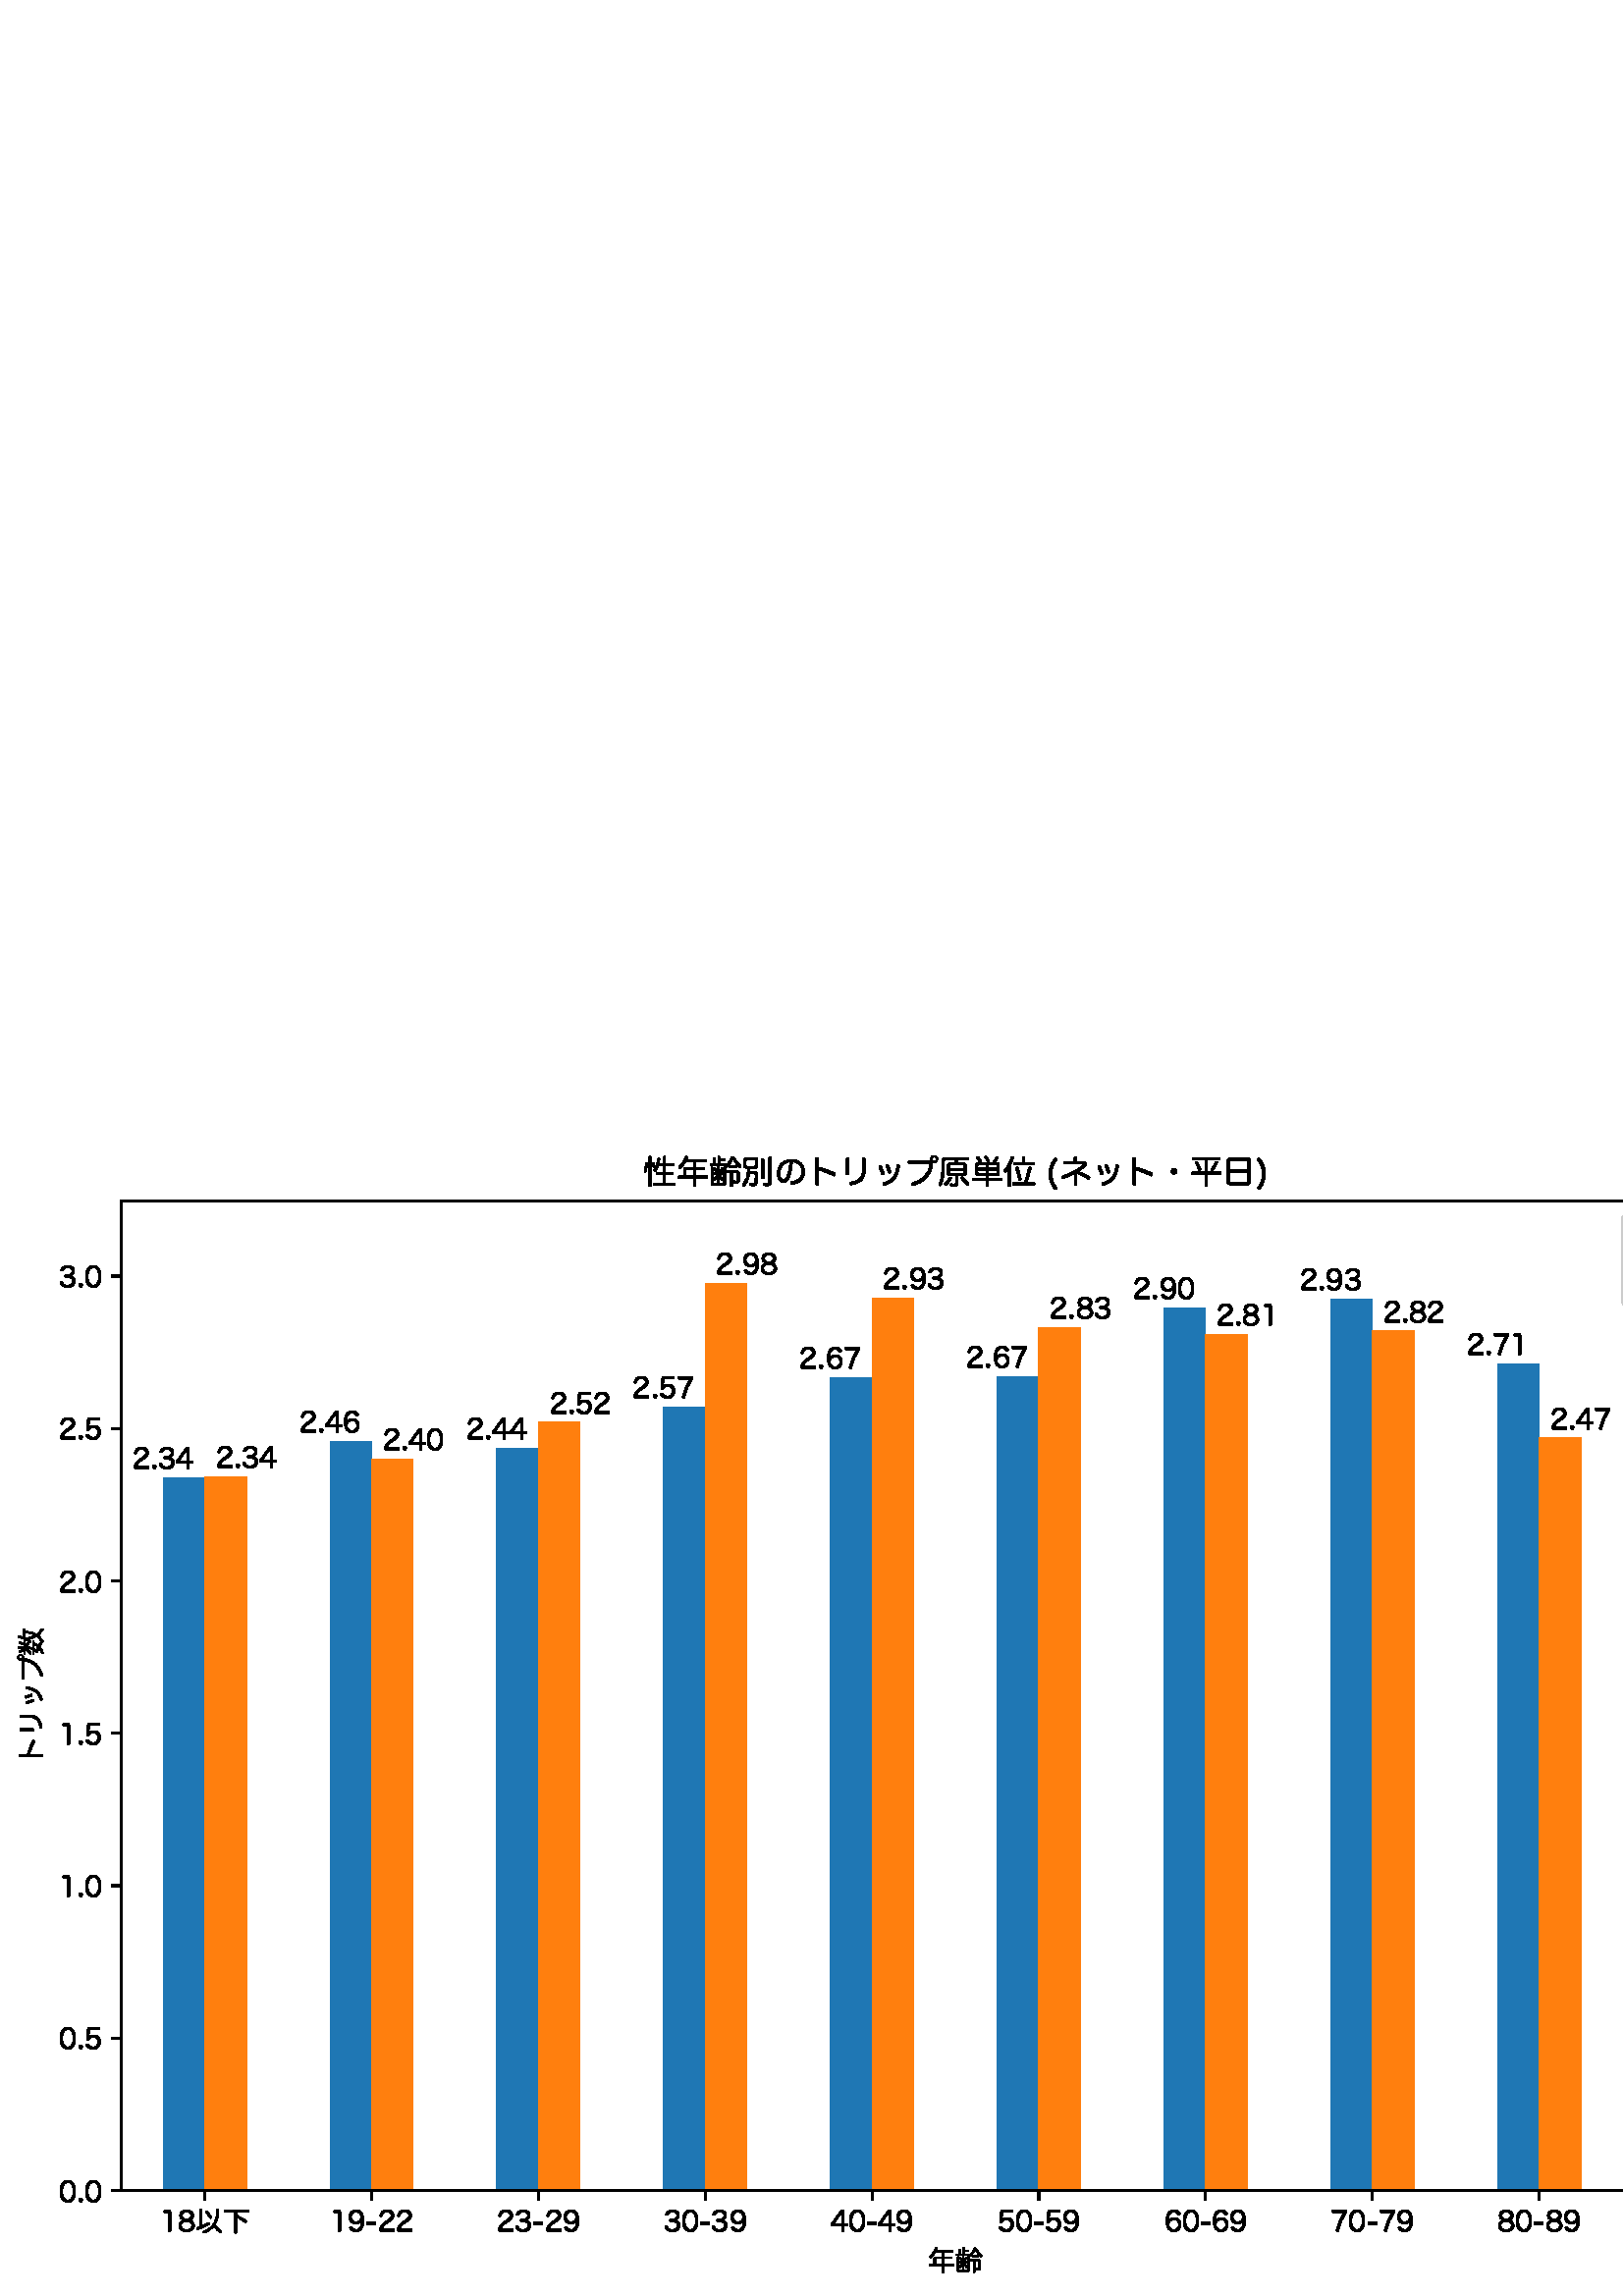 %!PS-Adobe-3.0 EPSF-3.0
%%LanguageLevel: 3
%%Orientation: portrait
%%BoundingBox: 0 0 1290 426
%%HiResBoundingBox: 0.0 0.0 1289.118 425.002
%%EndComments
%%BeginProlog
/mpldict 9 dict def
mpldict begin
/_d { bind def } bind def
/m { moveto } _d
/l { lineto } _d
/r { rlineto } _d
/c { curveto } _d
/cl { closepath } _d
/ce { closepath eofill } _d
/sc { setcachedevice } _d
%!PS-Adobe-3.0 Resource-Font
10 dict begin
/FontName /HiraMaruPro-W4 def
/PaintType 0 def
/FontMatrix [0.001 0 0 0.001 0 0] def
/FontBBox [-362 -369 1249 1242] def
/FontType 3 def
/Encoding [/uni000009cd /uni0000053c /uni00000673 /uni0000076a /uni00000001 /uni00000e1c /uni00000a51 /uni00000009 /uni0000000a /uni0000000e /uni0000000f /uni00000011 /uni00000012 /uni00000013 /uni00000014 /uni00000015 /uni00000016 /uni00000017 /uni00000018 /uni00000019 /uni0000001a /uni00000b89 /uni000003bf /uni000003c4 /uni000003c9 /uni00000490 /uni000003d3 /uni00000b6f /uni00000fb8 /uni0000048e /uni00000cd4 /uni000003e6 /uni00000377 /uni00000a3a /uni00000e0f /uni00000ce5 /uni00000981 /uni0000027e] def
/CharStrings 39 dict dup begin
/.notdef 0 def
/uni000009cd{1000 0 46 -35 953 826 sc
510 43 m
510 439 l
843 439 l
862 439 874 457 874 479 c
874 501 862 517 843 517 c
510 517 l
510 793 l
510 814 494 826 470 826 c
445 826 428 814 428 793 c
428 43 l
77 43 l
57 43 46 26 46 5 c
46 -16 57 -35 77 -35 c
922 -35 l
942 -35 953 -16 953 5 c
953 26 942 43 922 43 c
510 43 l

ce} _d
/uni0000053c{1000 0 48 -81 952 787 sc
431 709 m
431 -47 l
431 -68 448 -81 472 -81 c
496 -81 514 -68 514 -47 c
514 508 l
621 453 724 388 801 327 c
811 319 821 315 830 315 c
843 315 854 322 862 334 c
869 342 872 351 872 360 c
872 372 867 383 854 393 c
768 457 643 531 514 589 c
514 709 l
922 709 l
942 709 952 728 952 749 c
952 768 942 787 922 787 c
78 787 l
58 787 48 768 48 749 c
48 728 58 709 78 709 c
431 709 l

ce} _d
/uni00000673{1000 0 15 -81 981 842 sc
544 559 m
478 397 393 278 270 169 c
259 160 254 149 254 137 c
254 127 258 117 266 109 c
275 100 285 95 295 95 c
305 95 315 100 324 108 c
452 224 538 354 581 505 c
576 467 573 430 573 390 c
573 -52 l
573 -71 589 -81 611 -81 c
634 -81 649 -71 649 -52 c
649 389 l
649 428 645 474 640 507 c
694 333 797 206 906 108 c
917 98 929 93 940 93 c
951 93 962 98 970 107 c
977 115 981 126 981 137 c
981 149 976 161 966 169 c
867 246 755 371 674 559 c
936 559 l
954 559 964 574 964 595 c
964 616 954 630 936 630 c
649 630 l
649 811 l
649 829 634 839 611 839 c
589 839 573 829 573 811 c
573 630 l
315 630 l
297 630 287 616 287 595 c
287 574 297 559 315 559 c
544 559 l

149 -50 m
149 -70 165 -79 188 -79 c
211 -79 226 -70 226 -50 c
226 601 l
257 662 286 729 306 795 c
307 799 308 803 308 807 c
308 824 297 836 280 840 c
275 841 270 842 266 842 c
249 842 237 834 232 817 c
192 674 116 540 26 433 c
18 424 15 414 15 405 c
15 393 20 382 30 375 c
37 369 45 367 53 367 c
65 367 77 373 85 383 c
112 415 136 450 158 486 c
153 439 149 381 149 325 c
149 -50 l

ce} _d
/uni0000076a{1000 0 31 -78 949 804 sc
587 636 m
602 668 614 701 624 734 c
917 734 l
937 734 947 749 947 769 c
947 790 937 804 917 804 c
226 804 l
166 804 130 772 130 711 c
130 555 127 424 118 323 c
106 172 80 78 37 0 c
33 -6 31 -13 31 -20 c
31 -35 40 -49 57 -57 c
63 -60 70 -61 75 -61 c
91 -61 104 -51 111 -38 c
155 54 181 150 193 296 c
203 409 207 539 207 691 c
207 719 222 734 252 734 c
545 734 l
536 700 524 667 507 636 c
381 636 l
319 636 294 613 294 556 c
294 327 l
294 269 319 246 381 246 c
546 246 l
546 35 l
546 2 534 -6 501 -6 c
476 -6 446 -3 425 2 c
423 3 420 3 418 3 c
403 3 392 -8 388 -25 c
387 -29 387 -32 387 -36 c
387 -53 397 -66 414 -69 c
440 -75 473 -78 508 -78 c
584 -78 621 -51 621 14 c
621 246 l
788 246 l
851 246 876 269 876 327 c
876 556 l
876 613 851 636 788 636 c
587 636 l

802 476 m
366 476 l
366 546 l
366 567 378 574 399 574 c
768 574 l
789 574 802 567 802 546 c
802 476 l

366 414 m
802 414 l
802 336 l
802 314 789 308 768 308 c
399 308 l
378 308 366 314 366 336 c
366 414 l

404 202 m
394 207 386 209 378 209 c
366 209 357 203 351 191 c
322 134 268 66 215 21 c
207 16 204 7 204 -2 c
204 -12 208 -23 217 -31 c
227 -40 237 -45 247 -45 c
256 -45 264 -42 273 -34 c
325 15 377 79 420 156 c
423 162 425 168 425 173 c
425 185 417 195 404 202 c

737 206 m
721 198 712 186 712 172 c
712 167 714 161 717 155 c
757 88 828 9 881 -32 c
888 -37 896 -40 905 -40 c
917 -40 929 -35 938 -24 c
945 -15 949 -5 949 4 c
949 14 945 23 937 30 c
885 72 826 132 785 194 c
778 205 768 211 757 211 c
750 211 744 209 737 206 c

ce} _d
/uni00000001{333 0 0 0 0 0 sc
ce} _d
/uni00000e1c{1000 0 30 -75 918 830 sc
194 474 m
185 235 141 98 43 -7 c
34 -16 30 -26 30 -36 c
30 -47 35 -57 44 -65 c
52 -72 62 -75 72 -75 c
85 -75 98 -70 107 -60 c
180 26 231 140 256 301 c
392 301 l
413 301 423 295 423 273 c
423 165 417 99 409 50 c
404 20 391 12 359 12 c
335 12 307 16 293 20 c
289 22 286 22 283 22 c
268 22 257 11 253 -8 c
252 -12 251 -16 251 -20 c
251 -36 259 -50 280 -55 c
304 -61 325 -63 369 -63 c
431 -63 468 -42 480 15 c
492 71 499 160 499 291 c
499 347 473 370 410 370 c
265 370 l
267 405 270 439 271 474 c
417 474 l
481 474 507 497 507 557 c
507 717 l
507 777 479 800 417 800 c
162 800 l
100 800 72 777 72 717 c
72 557 l
72 497 97 474 161 474 c
194 474 l

180 539 m
157 539 148 545 148 568 c
148 704 l
148 727 157 732 180 732 c
399 732 l
421 732 431 727 431 704 c
431 568 l
431 545 421 539 399 539 c
180 539 l

693 740 m
693 759 676 770 653 770 c
630 770 613 759 613 740 c
613 185 l
613 166 630 155 653 155 c
676 155 693 166 693 185 c
693 740 l

918 795 m
918 818 902 830 878 830 c
855 830 838 818 838 795 c
838 52 l
838 18 831 12 790 12 c
768 12 738 15 713 20 c
710 21 707 21 705 21 c
689 21 675 11 671 -10 c
670 -14 670 -17 670 -20 c
670 -39 681 -52 700 -55 c
725 -60 764 -63 803 -63 c
881 -63 918 -31 918 32 c
918 795 l

ce} _d
/uni00000a51{1000 0 33 -86 965 845 sc
614 279 m
614 25 l
347 25 l
328 25 318 11 318 -11 c
318 -32 328 -48 347 -48 c
936 -48 l
955 -48 965 -32 965 -11 c
965 11 955 25 936 25 c
690 25 l
690 279 l
894 279 l
912 279 922 295 922 315 c
922 336 912 349 894 349 c
690 349 l
690 551 l
911 551 l
929 551 940 566 940 587 c
940 609 929 622 911 622 c
690 622 l
690 815 l
690 834 675 844 651 844 c
628 844 614 834 614 815 c
614 622 l
490 622 l
500 662 508 704 514 746 c
514 748 514 750 514 752 c
514 769 503 781 483 783 c
480 783 478 783 476 783 c
456 783 445 774 443 756 c
429 641 393 527 334 431 c
329 423 327 416 327 409 c
327 398 333 387 346 381 c
353 377 360 375 367 375 c
379 375 390 382 398 396 c
426 445 450 497 468 551 c
614 551 l
614 349 l
423 349 l
405 349 395 335 395 316 c
395 296 407 279 427 279 c
614 279 l

244 816 m
244 835 229 845 206 845 c
185 845 170 835 170 816 c
170 -57 l
170 -76 185 -86 206 -86 c
229 -86 244 -76 244 -57 c
244 816 l

105 645 m
104 645 103 645 102 645 c
86 645 72 637 71 618 c
67 545 53 458 35 399 c
34 395 33 391 33 387 c
33 373 42 363 56 359 c
60 358 63 357 67 357 c
81 357 93 364 98 381 c
117 447 132 540 136 612 c
136 613 136 613 136 614 c
136 636 122 644 105 645 c

329 641 m
324 654 316 660 305 660 c
301 660 296 659 291 658 c
279 654 270 645 270 632 c
270 629 271 626 272 623 c
283 591 295 545 300 519 c
302 504 314 495 328 495 c
331 495 334 495 338 496 c
352 500 361 511 361 526 c
361 528 361 530 360 532 c
355 560 341 606 329 641 c

ce} _d
/uni00000009{366 0 73 -173 314 782 sc
292 773 m
284 779 275 782 265 782 c
253 782 240 776 230 763 c
127 625 73 494 73 306 c
73 117 127 -15 229 -154 c
239 -167 251 -173 263 -173 c
273 -173 283 -170 292 -163 c
304 -155 313 -144 313 -130 c
313 -123 310 -115 304 -106 c
216 12 162 132 162 306 c
162 478 215 596 305 716 c
311 724 314 732 314 739 c
314 753 305 765 292 773 c

ce} _d
/uni0000000a{366 0 51 -173 292 782 sc
72 773 m
59 765 51 753 51 740 c
51 732 54 724 60 716 c
150 596 203 478 203 306 c
203 132 149 12 61 -106 c
55 -114 52 -122 52 -130 c
52 -143 61 -155 73 -163 c
82 -169 92 -173 101 -173 c
114 -173 126 -167 135 -154 c
237 -15 292 117 292 306 c
292 494 238 625 134 763 c
125 776 112 782 99 782 c
90 782 80 779 72 773 c

ce} _d
/uni0000000e{444 0 47 245 396 334 sc
85 334 m
61 334 47 317 47 289 c
47 261 62 245 86 245 c
357 245 l
381 245 396 261 396 289 c
396 317 382 334 358 334 c
85 334 l

ce} _d
/uni0000000f{301 0 80 -13 218 125 sc
149 125 m
110 125 80 97 80 57 c
80 15 110 -13 149 -13 c
188 -13 218 15 218 57 c
218 97 188 125 149 125 c

ce} _d
/uni00000011{652 0 40 -22 611 786 sc
327 786 m
141 786 40 646 40 385 c
40 117 137 -22 326 -22 c
510 -22 611 118 611 383 c
611 653 509 786 327 786 c

327 700 m
454 700 515 591 515 384 c
515 173 453 64 326 64 c
199 64 136 173 136 384 c
136 594 201 700 327 700 c

ce} _d
/uni00000012{652 0 134 -13 399 772 sc
399 677 m
399 750 381 772 315 772 c
312 772 309 772 306 772 c
178 769 l
151 768 134 747 134 721 c
134 697 152 676 178 676 c
179 676 179 676 180 676 c
274 679 l
275 679 277 679 278 679 c
299 679 304 671 304 649 c
304 29 l
304 1 323 -13 351 -13 c
378 -13 399 1 399 30 c
399 677 l

ce} _d
/uni00000013{652 0 52 -7 604 786 sc
154 80 m
178 170 242 236 353 306 c
419 346 l
510 403 587 458 587 580 c
587 707 490 786 338 786 c
240 786 177 758 132 714 c
98 680 76 635 66 592 c
65 587 64 582 64 577 c
64 555 80 541 102 536 c
107 535 112 535 117 535 c
137 535 155 544 161 566 c
179 636 216 703 333 703 c
427 703 489 657 489 583 c
489 507 447 468 349 404 c
280 359 l
186 298 126 236 90 167 c
74 138 52 88 52 53 c
52 13 74 -7 112 -7 c
567 -7 l
591 -7 604 14 604 38 c
604 62 591 80 567 80 c
154 80 l

ce} _d
/uni00000014{652 0 41 -24 594 787 sc
305 353 m
307 353 309 353 311 353 c
430 353 498 302 498 207 c
498 115 423 59 318 59 c
215 59 164 98 138 163 c
129 183 115 192 97 192 c
91 192 84 191 77 189 c
55 183 41 168 41 149 c
41 143 42 137 45 131 c
81 40 165 -24 316 -24 c
490 -24 594 67 594 199 c
594 314 538 383 422 399 c
521 423 570 487 570 586 c
570 708 471 787 324 787 c
169 787 102 714 72 639 c
69 633 68 627 68 621 c
68 603 81 590 100 584 c
107 582 115 580 123 580 c
139 580 153 587 161 605 c
185 669 231 706 320 706 c
416 706 476 659 476 579 c
476 492 413 439 312 439 c
309 439 306 439 304 439 c
250 441 l
225 442 212 420 212 397 c
212 373 225 351 250 352 c
305 353 l

ce} _d
/uni00000015{652 0 22 -13 629 786 sc
406 188 m
406 27 l
406 -1 424 -13 451 -13 c
478 -13 497 -1 497 28 c
497 188 l
591 188 l
617 188 629 207 629 230 c
629 254 617 270 591 270 c
497 270 l
497 730 l
497 770 475 786 441 786 c
399 786 382 770 358 737 c
53 321 l
32 293 22 274 22 241 c
22 206 44 188 77 188 c
406 188 l

337 574 m
368 617 391 654 414 692 c
409 637 406 574 406 527 c
406 270 l
175 270 l
158 270 134 270 112 268 c
127 284 140 298 151 313 c
337 574 l

ce} _d
/uni00000016{652 0 64 -23 589 771 sc
76 368 m
76 365 76 362 76 360 c
76 334 93 321 117 319 c
121 318 124 318 127 318 c
149 318 161 327 174 347 c
205 395 254 423 324 423 c
426 423 492 355 492 246 c
492 136 422 62 315 62 c
237 62 182 99 155 155 c
146 173 132 180 117 180 c
108 180 99 178 90 173 c
75 165 64 150 64 132 c
64 125 66 117 70 109 c
113 26 196 -23 319 -23 c
483 -23 589 89 589 250 c
589 404 489 504 337 504 c
263 504 208 482 164 435 c
168 450 171 468 173 481 c
192 667 l
193 679 199 685 212 685 c
522 685 l
544 685 558 704 558 728 c
558 752 545 771 522 771 c
179 771 l
136 771 114 748 109 706 c
76 368 l

ce} _d
/uni00000017{652 0 56 -22 607 786 sc
143 375 m
148 486 158 532 182 588 c
215 665 272 704 346 704 c
427 704 467 668 491 611 c
499 594 513 588 528 588 c
536 588 544 590 551 592 c
567 598 581 612 581 630 c
581 636 580 642 576 649 c
537 731 469 786 350 786 c
152 786 56 629 56 369 c
56 113 164 -22 345 -22 c
507 -22 607 92 607 246 c
607 400 507 501 353 501 c
258 501 184 455 143 375 c

345 421 m
447 421 515 352 515 246 c
515 136 447 61 342 61 c
241 61 165 138 165 243 c
165 345 240 421 345 421 c

ce} _d
/uni00000018{652 0 45 -13 600 771 sc
489 682 m
364 500 263 269 212 41 c
211 37 210 32 210 28 c
210 2 232 -12 260 -13 c
261 -13 262 -13 263 -13 c
289 -13 308 -2 315 30 c
368 275 455 489 567 642 c
587 669 600 684 600 720 c
600 753 584 771 546 771 c
85 771 l
59 771 45 751 45 726 c
45 701 59 682 85 682 c
489 682 l

ce} _d
/uni00000019{652 0 39 -24 613 787 sc
214 405 m
108 389 39 311 39 203 c
39 61 144 -24 325 -24 c
508 -24 613 61 613 204 c
613 313 546 389 441 405 c
531 426 584 483 584 587 c
584 702 484 787 326 787 c
161 787 70 700 70 584 c
70 483 125 424 214 405 c

326 707 m
426 707 491 654 491 576 c
491 489 425 441 326 441 c
226 441 161 489 161 576 c
161 656 226 707 326 707 c

326 359 m
442 359 517 302 517 209 c
517 117 445 59 326 59 c
206 59 135 116 135 209 c
135 302 210 359 326 359 c

ce} _d
/uni0000001a{652 0 45 -22 598 786 sc
510 388 m
510 224 467 60 313 60 c
223 60 187 101 163 148 c
155 163 141 170 126 170 c
117 170 108 168 100 164 c
83 156 71 141 71 124 c
71 118 72 111 76 105 c
107 38 175 -22 308 -22 c
503 -22 598 123 598 403 c
598 657 488 786 313 786 c
142 786 45 674 45 521 c
45 365 151 263 299 263 c
400 263 469 310 510 388 c

314 705 m
419 705 490 626 490 520 c
490 419 415 343 311 343 c
209 343 138 412 138 523 c
138 630 206 705 314 705 c

ce} _d
/uni00000b89{1000 0 52 -75 891 806 sc
510 288 m
514 302 517 317 519 333 c
519 335 519 336 519 338 c
519 356 504 368 483 369 c
482 369 481 369 480 369 c
459 369 443 359 441 337 c
440 320 437 304 433 288 c
109 288 l
91 288 80 275 80 255 c
80 234 91 220 109 220 c
411 220 l
357 102 240 40 80 0 c
61 -5 52 -17 52 -33 c
52 -38 53 -43 54 -48 c
60 -67 73 -75 90 -75 c
95 -75 101 -74 106 -73 c
289 -27 429 61 490 220 c
781 220 l
801 220 811 214 811 196 c
811 195 811 194 811 193 c
809 143 797 83 782 48 c
770 20 753 9 704 9 c
667 9 623 15 596 21 c
592 22 588 22 585 22 c
568 22 554 12 550 -7 c
549 -11 549 -15 549 -18 c
549 -36 560 -48 579 -52 c
611 -59 660 -64 716 -64 c
797 -64 834 -36 854 17 c
873 66 887 134 891 207 c
891 210 891 212 891 215 c
891 266 863 288 801 288 c
510 288 l

232 806 m
169 806 141 782 141 729 c
141 463 l
141 411 169 386 232 386 c
774 386 l
836 386 864 411 864 463 c
864 729 l
864 782 836 806 774 806 c
232 806 l

790 628 m
534 628 l
534 741 l
761 741 l
782 741 790 735 790 717 c
790 628 l

534 449 m
534 566 l
790 566 l
790 473 l
790 456 782 449 761 449 c
534 449 l

462 449 m
244 449 l
223 449 215 456 215 473 c
215 566 l
462 566 l
462 449 l

462 741 m
462 628 l
215 628 l
215 717 l
215 735 223 741 244 741 c
462 741 l

ce} _d
/uni000003bf{1000 0 180 -41 814 597 sc
206 553 m
191 548 180 535 180 520 c
180 515 181 511 184 506 c
213 449 245 367 264 303 c
269 286 283 278 299 278 c
304 278 309 279 315 281 c
332 286 343 297 343 314 c
343 319 342 323 341 329 c
321 394 289 477 258 536 c
251 550 239 557 225 557 c
219 557 212 556 206 553 c

417 593 m
402 587 391 575 391 561 c
391 556 392 551 395 546 c
422 492 453 412 470 348 c
473 333 488 325 504 325 c
510 325 515 326 521 327 c
539 333 548 346 548 361 c
548 364 548 368 547 371 c
529 439 500 516 469 575 c
461 590 449 597 435 597 c
429 597 423 596 417 593 c

776 576 m
774 576 772 576 771 576 c
754 576 735 567 734 545 c
721 424 686 304 626 221 c
559 128 444 61 332 34 c
314 30 304 17 304 1 c
304 -4 305 -9 306 -14 c
311 -31 324 -41 342 -41 c
345 -41 349 -41 353 -40 c
487 -12 611 69 689 172 c
758 264 801 398 814 531 c
814 533 814 536 814 538 c
814 560 801 572 776 576 c

ce} _d
/uni000003c4{1000 0 267 -46 870 807 sc
355 422 m
501 380 673 311 805 244 c
812 241 819 239 826 239 c
844 239 860 251 866 268 c
869 276 870 283 870 290 c
870 308 862 323 843 332 c
692 404 506 471 355 511 c
355 768 l
355 796 336 807 311 807 c
284 807 267 796 267 769 c
267 -8 l
267 -35 284 -46 311 -46 c
336 -46 355 -35 355 -8 c
355 422 l

ce} _d
/uni000003c9{1000 0 69 -59 931 820 sc
533 680 m
533 784 l
533 808 514 820 490 820 c
466 820 447 808 447 784 c
447 680 l
162 680 l
142 680 129 663 129 641 c
129 619 142 602 162 602 c
704 602 l
718 602 726 598 726 590 c
726 585 722 578 712 569 c
582 449 341 320 99 245 c
79 240 69 226 69 209 c
69 205 70 200 71 196 c
77 176 93 166 111 166 c
114 166 118 166 122 167 c
228 194 355 250 451 308 c
454 307 l
451 277 450 237 450 203 c
450 -23 l
450 -47 468 -59 492 -59 c
517 -59 535 -47 535 -23 c
535 256 l
535 284 535 303 532 319 c
534 320 l
545 314 548 311 578 298 c
666 260 780 202 866 151 c
873 147 880 145 888 145 c
902 145 917 153 925 169 c
929 176 931 184 931 192 c
931 206 923 219 909 228 c
806 287 686 339 576 378 c
648 418 727 472 790 533 c
815 559 828 586 828 610 c
828 618 827 626 824 633 c
814 662 787 680 745 680 c
533 680 l

ce} _d
/uni00000490{1000 0 19 -83 963 839 sc
146 -54 m
146 -73 163 -83 185 -83 c
209 -83 224 -73 224 -54 c
224 576 l
264 655 293 731 309 788 c
311 794 312 799 312 804 c
312 822 301 832 283 837 c
278 838 273 839 269 839 c
252 839 239 831 234 814 c
198 678 125 533 29 423 c
22 415 19 406 19 397 c
19 386 24 375 33 367 c
42 360 51 356 61 356 c
72 356 82 361 92 372 c
115 399 136 433 154 467 c
149 423 146 377 146 336 c
146 -54 l

650 652 m
650 803 l
650 822 634 833 610 833 c
588 833 572 822 572 803 c
572 652 l
340 652 l
321 652 312 636 312 615 c
312 595 321 579 340 579 c
912 579 l
931 579 941 595 941 615 c
941 636 931 652 912 652 c
650 652 l

712 39 m
764 167 810 320 846 464 c
847 468 847 472 847 476 c
847 495 833 507 811 512 c
805 513 801 514 796 514 c
779 514 767 504 763 483 c
735 337 687 176 633 39 c
311 39 l
293 39 282 23 282 2 c
282 -20 293 -34 311 -34 c
934 -34 l
953 -34 963 -20 963 2 c
963 23 953 39 934 39 c
712 39 l

397 508 m
381 503 371 491 371 476 c
371 472 372 467 374 462 c
410 363 442 247 463 128 c
466 108 479 99 496 99 c
501 99 506 100 511 101 c
531 105 545 116 545 136 c
545 139 545 143 544 146 c
520 265 485 389 449 489 c
443 504 432 512 417 512 c
411 512 404 511 397 508 c

ce} _d
/uni000003d3{1000 0 82 -49 997 869 sc
118 704 m
96 704 82 686 82 662 c
82 637 95 619 118 619 c
701 619 l
732 619 745 611 745 585 c
745 581 745 576 744 571 c
711 302 515 113 227 37 c
206 31 195 15 195 -5 c
195 -10 195 -16 197 -21 c
202 -40 216 -49 234 -49 c
240 -49 246 -48 253 -46 c
585 36 795 264 838 568 c
839 577 840 587 840 596 c
840 624 836 644 821 663 c
839 651 861 644 884 644 c
947 644 997 694 997 757 c
997 819 947 869 884 869 c
821 869 771 819 771 757 c
771 730 780 705 796 686 c
771 702 743 704 723 704 c
118 704 l

884 823 m
920 823 951 793 951 757 c
951 721 920 690 884 690 c
848 690 817 721 817 757 c
817 793 848 823 884 823 c

ce} _d
/uni00000b6f{1000 0 45 -88 956 849 sc
458 251 m
458 161 l
75 161 l
56 161 45 148 45 126 c
45 104 56 91 75 91 c
458 91 l
458 -59 l
458 -77 471 -88 495 -88 c
517 -88 530 -77 530 -59 c
530 91 l
926 91 l
944 91 956 104 956 126 c
956 148 944 161 926 161 c
530 161 l
530 251 l
781 251 l
838 251 866 275 866 330 c
866 572 l
866 626 839 649 782 649 c
744 649 l
773 688 805 737 828 785 c
831 791 832 796 832 801 c
832 813 824 824 808 830 c
801 833 794 835 787 835 c
773 835 762 829 756 815 c
734 768 698 701 660 649 c
220 649 l
163 649 136 626 136 572 c
136 330 l
136 275 164 251 221 251 c
458 251 l

458 583 m
458 483 l
210 483 l
210 558 l
210 578 219 583 239 583 c
458 583 l

458 419 m
458 317 l
239 317 l
219 317 210 322 210 342 c
210 419 l
458 419 l

530 317 m
530 419 l
792 419 l
792 342 l
792 322 782 317 762 317 c
530 317 l

530 483 m
530 583 l
762 583 l
782 583 792 578 792 558 c
792 483 l
530 483 l

185 827 m
173 821 166 812 166 801 c
166 795 168 788 173 782 c
194 755 225 707 235 686 c
240 674 252 668 266 668 c
274 668 282 670 289 674 c
301 680 307 691 307 701 c
307 706 306 711 303 716 c
292 742 260 790 236 819 c
228 829 218 833 208 833 c
200 833 193 831 185 827 c

439 844 m
424 838 417 828 417 817 c
417 811 419 804 424 797 c
441 771 465 726 479 696 c
485 682 494 675 508 675 c
514 675 522 677 531 680 c
543 684 550 695 550 708 c
550 713 549 718 547 724 c
534 755 510 800 488 832 c
480 844 470 849 460 849 c
453 849 446 847 439 844 c

ce} _d
/uni00000fb8{1000 0 35 -86 979 843 sc
316 331 m
316 507 l
316 520 305 527 289 527 c
274 527 261 520 261 507 c
261 331 l
164 331 l
150 331 143 321 143 305 c
143 291 150 280 164 280 c
242 280 l
213 219 177 171 148 143 c
143 139 140 132 140 125 c
140 118 143 110 149 103 c
154 97 161 93 169 93 c
174 93 181 96 187 102 c
216 133 249 190 267 235 c
263 212 261 193 261 171 c
261 40 l
261 27 274 19 289 19 c
305 19 316 27 316 40 c
316 170 l
316 192 315 213 311 236 c
331 190 364 136 389 110 c
394 105 399 103 404 103 c
413 103 421 107 426 113 c
432 118 435 127 435 136 c
435 142 433 148 429 152 c
393 189 358 230 334 280 c
410 280 l
425 280 431 291 431 305 c
431 321 425 331 410 331 c
316 331 l

518 566 m
519 569 519 572 519 576 c
519 595 511 607 494 607 c
347 607 l
347 691 l
473 691 l
489 691 496 705 496 722 c
496 738 489 753 473 753 c
347 753 l
347 817 l
347 834 333 843 313 843 c
292 843 277 834 277 817 c
277 607 l
190 607 l
190 763 l
190 780 175 789 155 789 c
135 789 120 780 120 763 c
120 607 l
60 607 l
43 607 35 594 35 576 c
35 558 43 546 60 546 c
494 546 l
500 546 505 548 509 551 c
508 548 508 544 508 541 c
508 533 511 525 517 518 c
526 510 535 506 544 506 c
553 506 562 510 569 517 c
635 582 688 663 721 740 c
724 747 728 750 732 750 c
736 750 739 747 742 741 c
780 663 849 571 921 510 c
926 505 934 502 942 502 c
953 502 964 507 972 518 c
977 525 979 532 979 540 c
979 552 974 563 963 573 c
896 629 828 709 781 804 c
771 824 750 835 730 835 c
709 835 689 824 679 803 c
638 709 580 623 520 568 c
518 566 l

650 334 m
650 -57 l
650 -76 665 -86 687 -86 c
709 -86 723 -76 723 -57 c
723 334 l
834 334 l
851 334 860 329 860 311 c
860 110 l
860 89 854 83 830 83 c
814 83 794 87 782 90 c
780 91 779 91 777 91 c
765 91 752 82 749 63 c
748 60 748 58 748 55 c
748 38 758 27 772 23 c
790 19 818 15 842 15 c
903 15 931 38 931 96 c
931 322 l
931 379 906 401 851 401 c
570 401 l
553 401 543 387 543 368 c
543 348 553 334 570 334 c
650 334 l

514 488 m
514 505 498 513 480 513 c
461 513 448 505 448 488 c
448 28 l
448 11 440 5 424 5 c
152 5 l
136 5 126 11 126 28 c
126 488 l
126 505 114 513 93 513 c
75 513 60 505 60 488 c
60 17 l
60 -37 88 -58 138 -58 c
437 -58 l
487 -58 514 -37 514 17 c
514 488 l

638 554 m
621 554 612 540 612 522 c
612 502 621 490 638 490 c
830 490 l
847 490 856 502 856 522 c
856 540 847 554 830 554 c
638 554 l

169 497 m
160 493 152 484 152 474 c
152 472 153 469 154 466 c
164 444 180 403 187 378 c
190 367 202 361 213 361 c
216 361 218 361 221 362 c
231 365 240 374 240 385 c
240 387 240 389 239 391 c
231 421 215 464 204 486 c
199 495 190 499 181 499 c
177 499 173 498 169 497 c

407 499 m
404 500 400 500 397 500 c
386 500 376 495 373 486 c
364 456 349 417 337 394 c
335 390 334 387 334 384 c
334 375 340 368 350 363 c
353 362 357 361 361 361 c
370 361 380 365 386 375 c
397 397 414 438 424 470 c
425 473 425 475 425 478 c
425 488 417 496 407 499 c

ce} _d
/uni0000048e{1000 0 43 -70 969 818 sc
685 180 m
749 68 807 9 904 -60 c
911 -65 919 -67 926 -67 c
939 -67 952 -61 961 -48 c
966 -40 969 -31 969 -22 c
969 -9 964 3 953 9 c
866 65 793 139 731 247 c
738 259 745 271 752 284 c
821 416 856 545 863 780 c
863 781 863 782 863 782 c
863 804 849 817 825 818 c
799 818 785 806 784 783 c
779 584 749 441 685 320 c
598 155 461 70 309 6 c
292 -1 283 -13 283 -28 c
283 -34 285 -41 288 -48 c
295 -64 308 -70 323 -70 c
330 -70 337 -68 345 -65 c
474 -15 596 65 685 180 c

230 789 m
230 808 212 818 190 818 c
167 818 149 808 149 789 c
153 161 l
125 151 96 142 69 133 c
51 128 43 114 43 99 c
43 94 44 88 46 83 c
51 66 65 53 82 53 c
86 53 90 54 95 55 c
243 106 398 179 517 254 c
529 262 535 273 535 285 c
535 291 533 299 529 306 c
522 317 511 323 499 323 c
492 323 485 321 478 316 c
406 271 321 228 233 192 c
230 789 l

385 734 m
374 726 369 715 369 704 c
369 696 372 688 378 682 c
437 621 488 549 528 481 c
534 470 545 465 557 465 c
566 465 576 468 585 474 c
597 482 604 495 604 509 c
604 516 602 523 599 529 c
556 599 501 669 440 732 c
432 740 422 744 412 744 c
402 744 393 741 385 734 c

ce} _d
/uni00000cd4{1000 0 144 -33 856 794 sc
856 702 m
856 767 825 794 763 794 c
237 794 l
175 794 144 767 144 702 c
144 58 l
144 -6 175 -33 237 -33 c
763 -33 l
825 -33 856 -6 856 58 c
856 702 l

224 432 m
224 688 l
224 711 236 718 258 718 c
742 718 l
764 718 776 711 776 688 c
776 432 l
224 432 l

224 357 m
776 357 l
776 73 l
776 50 764 43 742 43 c
258 43 l
236 43 224 50 224 73 c
224 357 l

ce} _d
/uni000003e6{1000 0 205 -32 791 792 sc
295 752 m
295 778 277 792 250 792 c
224 792 205 777 205 751 c
205 312 l
205 286 224 272 250 272 c
277 272 295 287 295 313 c
295 752 l

701 438 m
701 308 673 222 608 163 c
545 106 445 66 344 53 c
321 50 308 34 308 14 c
308 10 308 7 309 3 c
314 -18 330 -32 354 -32 c
356 -32 359 -32 361 -32 c
472 -19 589 27 668 96 c
753 171 791 276 791 426 c
791 752 l
791 778 771 792 744 792 c
718 792 701 776 701 750 c
701 438 l

ce} _d
/uni00000377{1000 0 78 -16 917 745 sc
545 671 m
722 665 833 542 833 373 c
833 268 787 187 724 140 c
674 103 597 78 524 68 c
501 64 488 49 488 29 c
488 26 488 22 489 19 c
493 -6 510 -16 531 -16 c
534 -16 538 -16 542 -15 c
622 -3 694 20 752 57 c
856 123 917 230 917 371 c
917 591 761 745 525 745 c
252 745 78 565 78 316 c
78 148 161 47 265 47 c
306 47 348 60 380 91 c
415 124 444 169 479 272 c
514 379 536 519 545 671 c

462 668 m
455 531 430 394 399 300 c
375 227 352 184 330 163 c
309 142 286 134 263 134 c
210 134 159 197 159 317 c
159 511 279 651 462 668 c

ce} _d
/uni00000a3a{1000 0 28 -79 971 848 sc
933 593 m
951 593 961 607 961 627 c
961 648 950 662 932 662 c
661 662 l
678 711 691 760 700 804 c
701 808 701 811 701 814 c
701 831 690 842 670 845 c
666 846 663 846 659 846 c
640 846 628 836 626 818 c
603 679 546 531 465 425 c
459 417 456 409 456 401 c
456 392 461 382 470 376 c
477 370 486 367 494 367 c
504 367 514 372 522 383 c
539 407 558 438 574 469 c
592 364 624 261 679 170 c
627 101 558 44 472 -3 c
460 -9 454 -21 454 -34 c
454 -42 456 -51 461 -58 c
468 -69 481 -75 493 -75 c
501 -75 510 -73 517 -68 c
599 -17 667 39 721 107 c
771 42 832 -15 906 -68 c
913 -72 921 -75 929 -75 c
941 -75 953 -69 961 -58 c
968 -49 971 -39 971 -29 c
971 -18 966 -7 956 0 c
879 52 816 105 766 170 c
845 298 871 446 880 593 c
933 593 l

806 593 m
801 471 781 346 722 238 c
667 338 639 449 621 561 c
626 571 631 582 635 593 c
806 593 l

501 256 m
519 256 529 269 529 289 c
529 308 519 321 501 321 c
267 321 l
273 333 279 346 283 357 c
285 361 286 364 286 368 c
286 380 275 389 258 393 c
253 394 248 395 243 395 c
230 395 221 389 215 374 c
208 356 200 338 192 321 c
55 321 l
37 321 28 308 28 289 c
28 269 37 256 55 256 c
159 256 l
145 234 130 213 115 195 c
104 182 99 169 99 156 c
99 138 110 123 133 116 c
168 106 206 92 243 76 c
192 38 130 10 62 -8 c
46 -12 36 -23 36 -39 c
36 -43 37 -48 38 -53 c
44 -71 57 -79 72 -79 c
76 -79 81 -78 85 -77 c
169 -51 247 -11 309 46 c
343 29 374 11 402 -7 c
408 -10 414 -12 420 -12 c
433 -12 444 -5 452 9 c
456 16 458 23 458 30 c
458 42 452 53 440 59 c
417 73 389 87 361 100 c
396 146 423 199 436 256 c
501 256 l

366 256 m
354 209 329 165 298 128 c
262 142 227 155 196 164 c
185 167 180 170 180 175 c
180 178 183 183 189 190 c
204 208 220 232 234 256 c
366 256 l

318 644 m
318 822 l
318 839 305 848 284 848 c
262 848 249 839 249 822 c
249 644 l
57 644 l
41 644 32 630 32 612 c
32 595 41 582 57 582 c
206 582 l
164 517 103 469 49 436 c
37 429 32 420 32 410 c
32 404 34 399 37 392 c
43 380 54 374 66 374 c
73 374 80 376 87 380 c
145 419 212 480 255 559 c
252 542 249 521 249 499 c
249 427 l
249 410 262 401 284 401 c
305 401 318 410 318 427 c
318 496 l
318 520 315 544 313 559 c
337 517 377 470 413 445 c
420 441 427 438 434 438 c
443 438 452 443 460 454 c
463 460 465 466 465 472 c
465 483 459 493 450 498 c
420 516 385 545 355 582 c
496 582 l
512 582 522 595 522 612 c
522 630 512 644 496 644 c
318 644 l

479 817 m
472 820 466 821 460 821 c
449 821 440 816 435 805 c
423 777 401 739 377 709 c
373 704 371 698 371 693 c
371 684 376 675 386 669 c
394 664 401 662 408 662 c
417 662 425 666 431 674 c
457 705 482 746 496 776 c
498 781 499 786 499 790 c
499 803 491 813 479 817 c

90 814 m
80 808 75 798 75 789 c
75 784 77 778 80 774 c
98 751 120 711 133 680 c
137 672 146 668 156 668 c
162 668 169 670 176 673 c
187 680 194 690 194 701 c
194 704 194 707 193 710 c
180 743 157 783 137 810 c
131 817 123 821 113 821 c
106 821 98 819 90 814 c

ce} _d
/uni00000e0f{1000 0 40 -87 960 805 sc
453 732 m
453 363 l
71 363 l
51 363 40 347 40 326 c
40 306 51 288 71 288 c
453 288 l
453 -57 l
453 -76 470 -87 493 -87 c
516 -87 534 -76 534 -57 c
534 288 l
928 288 l
948 288 960 306 960 326 c
960 347 948 363 928 363 c
534 363 l
534 732 l
883 732 l
903 732 914 748 914 769 c
914 789 903 805 883 805 c
115 805 l
95 805 84 789 84 769 c
84 748 95 732 115 732 c
453 732 l

177 682 m
164 675 157 664 157 653 c
157 647 159 641 162 636 c
200 575 237 494 260 431 c
266 415 279 407 293 407 c
299 407 306 409 312 412 c
328 420 336 430 336 444 c
336 451 334 458 331 466 c
304 533 267 612 227 674 c
220 683 209 688 199 688 c
191 688 184 686 177 682 c

819 683 m
812 686 806 688 799 688 c
787 688 776 682 771 669 c
743 597 702 523 656 461 c
651 455 649 448 649 442 c
649 432 654 422 664 414 c
672 408 681 405 690 405 c
700 405 710 409 717 418 c
766 480 811 565 840 636 c
842 641 843 645 843 650 c
843 664 835 677 819 683 c

ce} _d
/uni00000ce5{1000 0 45 -85 955 844 sc
593 504 m
593 662 l
887 662 l
906 662 917 678 917 698 c
917 718 906 733 887 733 c
320 733 l
330 754 339 775 348 797 c
350 803 351 808 351 813 c
351 828 340 838 321 842 c
315 843 309 844 304 844 c
288 844 277 836 271 821 c
228 703 163 611 81 532 c
73 525 69 515 69 506 c
69 496 74 486 82 478 c
90 471 100 467 110 467 c
121 467 132 471 142 481 c
197 536 243 594 283 662 c
513 662 l
513 504 l
304 504 l
242 504 213 478 213 415 c
213 243 l
73 243 l
55 243 45 228 45 207 c
45 187 55 170 73 170 c
513 170 l
513 -55 l
513 -73 531 -85 553 -85 c
575 -85 593 -73 593 -55 c
593 170 l
927 170 l
945 170 955 186 955 207 c
955 227 945 243 927 243 c
593 243 l
593 434 l
839 434 l
859 434 870 449 870 470 c
870 490 859 504 839 504 c
593 504 l

292 243 m
292 401 l
292 425 305 434 326 434 c
513 434 l
513 243 l
292 243 l

ce} _d
/uni00000981{1000 0 44 -73 958 841 sc
927 543 m
947 543 958 560 958 581 c
958 601 947 618 927 618 c
430 618 l
454 675 475 734 495 793 c
496 798 497 802 497 807 c
497 824 485 836 465 840 c
460 841 456 841 452 841 c
433 841 422 831 416 811 c
396 746 373 681 345 618 c
75 618 l
55 618 44 601 44 581 c
44 560 55 543 75 543 c
310 543 l
279 479 242 418 200 360 c
190 346 185 330 185 315 c
185 290 199 267 229 256 c
309 228 390 195 468 157 c
363 76 232 32 85 10 c
64 6 51 -7 51 -27 c
51 -30 51 -34 52 -38 c
57 -60 70 -73 90 -73 c
93 -73 96 -73 99 -72 c
274 -46 426 15 544 120 c
654 63 756 0 842 -62 c
849 -67 856 -70 865 -70 c
877 -70 890 -64 899 -50 c
905 -41 908 -32 908 -23 c
908 -10 902 2 890 10 c
800 71 703 128 603 178 c
646 228 683 283 711 344 c
742 407 761 474 777 543 c
927 543 l

693 543 m
678 482 661 423 634 366 c
607 310 572 258 530 213 c
451 250 372 282 294 311 c
283 315 277 321 277 329 c
277 335 280 342 286 351 c
326 408 363 474 396 543 c
693 543 l

ce} _d
/uni0000027e{1000 0 410 290 590 470 sc
500 470 m
450 470 410 430 410 380 c
410 330 450 290 500 290 c
549 290 590 330 590 380 c
590 429 549 470 500 470 c

ce} _d
end readonly def

/BuildGlyph {
 exch begin
 CharStrings exch
 2 copy known not {pop /.notdef} if
 true 3 1 roll get exec
 end
} _d

/BuildChar {
 1 index /Encoding get exch get
 1 index /BuildGlyph get exec
} _d

FontName currentdict end definefont pop
end
%%EndProlog
mpldict begin
0 0 translate
0 0 1289.118 425.002 rectclip
gsave
0 0 m
1289.118 0 l
1289.118 425.002 l
0 425.002 l
cl
1 setgray
fill
grestore
gsave
44.528 38.763 m
656.073 38.763 l
656.073 401.709 l
44.528 401.709 l
cl
1 setgray
fill
grestore
gsave
44.528 38.763 611.545 362.946 rectclip
59.817 38.763 m
75.105 38.763 l
75.105 300.103 l
59.817 300.103 l
cl
0.122 0.467 0.706 setrgbcolor
fill
grestore
gsave
44.528 38.763 611.545 362.946 rectclip
120.971 38.763 m
136.26 38.763 l
136.26 313.538 l
120.971 313.538 l
cl
0.122 0.467 0.706 setrgbcolor
fill
grestore
gsave
44.528 38.763 611.545 362.946 rectclip
182.126 38.763 m
197.414 38.763 l
197.414 310.933 l
182.126 310.933 l
cl
0.122 0.467 0.706 setrgbcolor
fill
grestore
gsave
44.528 38.763 611.545 362.946 rectclip
243.28 38.763 m
258.569 38.763 l
258.569 325.984 l
243.28 325.984 l
cl
0.122 0.467 0.706 setrgbcolor
fill
grestore
gsave
44.528 38.763 611.545 362.946 rectclip
304.435 38.763 m
319.723 38.763 l
319.723 336.735 l
304.435 336.735 l
cl
0.122 0.467 0.706 setrgbcolor
fill
grestore
gsave
44.528 38.763 611.545 362.946 rectclip
365.589 38.763 m
380.878 38.763 l
380.878 337.213 l
365.589 337.213 l
cl
0.122 0.467 0.706 setrgbcolor
fill
grestore
gsave
44.528 38.763 611.545 362.946 rectclip
426.744 38.763 m
442.032 38.763 l
442.032 362.366 l
426.744 362.366 l
cl
0.122 0.467 0.706 setrgbcolor
fill
grestore
gsave
44.528 38.763 611.545 362.946 rectclip
487.898 38.763 m
503.187 38.763 l
503.187 365.71 l
487.898 365.71 l
cl
0.122 0.467 0.706 setrgbcolor
fill
grestore
gsave
44.528 38.763 611.545 362.946 rectclip
549.053 38.763 m
564.341 38.763 l
564.341 341.904 l
549.053 341.904 l
cl
0.122 0.467 0.706 setrgbcolor
fill
grestore
gsave
44.528 38.763 611.545 362.946 rectclip
610.207 38.763 m
625.496 38.763 l
625.496 302.187 l
610.207 302.187 l
cl
0.122 0.467 0.706 setrgbcolor
fill
grestore
gsave
44.528 38.763 611.545 362.946 rectclip
75.105 38.763 m
90.394 38.763 l
90.394 300.431 l
75.105 300.431 l
cl
1 0.498 0.055 setrgbcolor
fill
grestore
gsave
44.528 38.763 611.545 362.946 rectclip
136.26 38.763 m
151.548 38.763 l
151.548 306.976 l
136.26 306.976 l
cl
1 0.498 0.055 setrgbcolor
fill
grestore
gsave
44.528 38.763 611.545 362.946 rectclip
197.414 38.763 m
212.703 38.763 l
212.703 320.464 l
197.414 320.464 l
cl
1 0.498 0.055 setrgbcolor
fill
grestore
gsave
44.528 38.763 611.545 362.946 rectclip
258.569 38.763 m
273.858 38.763 l
273.858 371.304 l
258.569 371.304 l
cl
1 0.498 0.055 setrgbcolor
fill
grestore
gsave
44.528 38.763 611.545 362.946 rectclip
319.723 38.763 m
335.012 38.763 l
335.012 366.11 l
319.723 366.11 l
cl
1 0.498 0.055 setrgbcolor
fill
grestore
gsave
44.528 38.763 611.545 362.946 rectclip
380.878 38.763 m
396.166 38.763 l
396.166 355.04 l
380.878 355.04 l
cl
1 0.498 0.055 setrgbcolor
fill
grestore
gsave
44.528 38.763 611.545 362.946 rectclip
442.032 38.763 m
457.321 38.763 l
457.321 352.637 l
442.032 352.637 l
cl
1 0.498 0.055 setrgbcolor
fill
grestore
gsave
44.528 38.763 611.545 362.946 rectclip
503.187 38.763 m
518.476 38.763 l
518.476 353.896 l
503.187 353.896 l
cl
1 0.498 0.055 setrgbcolor
fill
grestore
gsave
44.528 38.763 611.545 362.946 rectclip
564.341 38.763 m
579.63 38.763 l
579.63 314.659 l
564.341 314.659 l
cl
1 0.498 0.055 setrgbcolor
fill
grestore
gsave
44.528 38.763 611.545 362.946 rectclip
625.496 38.763 m
640.784 38.763 l
640.784 301.046 l
625.496 301.046 l
cl
1 0.498 0.055 setrgbcolor
fill
grestore
0.8 setlinewidth
1 setlinejoin
0 setlinecap
[] 0 setdash
0 setgray
gsave
/o {
gsave
newpath
translate
0.8 setlinewidth
1 setlinejoin

0 setlinecap

0 0 m
0 -3.5 l

gsave
0 setgray
fill
grestore
stroke
grestore
} bind def
75.105 38.763 o
grestore
/HiraMaruPro-W4 10.000 selectfont
gsave

58.59 23.716 translate
0 rotate
0 0 m /uni00000012 glyphshow
6.52 0 m /uni00000019 glyphshow
13.04 0 m /uni0000048e glyphshow
23.04 0 m /uni0000053c glyphshow
grestore
gsave
/o {
gsave
newpath
translate
0.8 setlinewidth
1 setlinejoin

0 setlinecap

0 0 m
0 -3.5 l

gsave
0 setgray
fill
grestore
stroke
grestore
} bind def
136.26 38.763 o
grestore
/HiraMaruPro-W4 10.000 selectfont
gsave

121.01 23.716 translate
0 rotate
0 0 m /uni00000012 glyphshow
6.52 0 m /uni0000001a glyphshow
13.04 0 m /uni0000000e glyphshow
17.48 0 m /uni00000013 glyphshow
24 0 m /uni00000013 glyphshow
grestore
gsave
/o {
gsave
newpath
translate
0.8 setlinewidth
1 setlinejoin

0 setlinecap

0 0 m
0 -3.5 l

gsave
0 setgray
fill
grestore
stroke
grestore
} bind def
197.414 38.763 o
grestore
/HiraMaruPro-W4 10.000 selectfont
gsave

182.164 23.716 translate
0 rotate
0 0 m /uni00000013 glyphshow
6.52 0 m /uni00000014 glyphshow
13.04 0 m /uni0000000e glyphshow
17.48 0 m /uni00000013 glyphshow
24 0 m /uni0000001a glyphshow
grestore
gsave
/o {
gsave
newpath
translate
0.8 setlinewidth
1 setlinejoin

0 setlinecap

0 0 m
0 -3.5 l

gsave
0 setgray
fill
grestore
stroke
grestore
} bind def
258.569 38.763 o
grestore
/HiraMaruPro-W4 10.000 selectfont
gsave

243.319 23.716 translate
0 rotate
0 0 m /uni00000014 glyphshow
6.52 0 m /uni00000011 glyphshow
13.04 0 m /uni0000000e glyphshow
17.48 0 m /uni00000014 glyphshow
24 0 m /uni0000001a glyphshow
grestore
gsave
/o {
gsave
newpath
translate
0.8 setlinewidth
1 setlinejoin

0 setlinecap

0 0 m
0 -3.5 l

gsave
0 setgray
fill
grestore
stroke
grestore
} bind def
319.723 38.763 o
grestore
/HiraMaruPro-W4 10.000 selectfont
gsave

304.473 23.716 translate
0 rotate
0 0 m /uni00000015 glyphshow
6.52 0 m /uni00000011 glyphshow
13.04 0 m /uni0000000e glyphshow
17.48 0 m /uni00000015 glyphshow
24 0 m /uni0000001a glyphshow
grestore
gsave
/o {
gsave
newpath
translate
0.8 setlinewidth
1 setlinejoin

0 setlinecap

0 0 m
0 -3.5 l

gsave
0 setgray
fill
grestore
stroke
grestore
} bind def
380.878 38.763 o
grestore
/HiraMaruPro-W4 10.000 selectfont
gsave

365.628 23.716 translate
0 rotate
0 0 m /uni00000016 glyphshow
6.52 0 m /uni00000011 glyphshow
13.04 0 m /uni0000000e glyphshow
17.48 0 m /uni00000016 glyphshow
24 0 m /uni0000001a glyphshow
grestore
gsave
/o {
gsave
newpath
translate
0.8 setlinewidth
1 setlinejoin

0 setlinecap

0 0 m
0 -3.5 l

gsave
0 setgray
fill
grestore
stroke
grestore
} bind def
442.032 38.763 o
grestore
/HiraMaruPro-W4 10.000 selectfont
gsave

426.782 23.716 translate
0 rotate
0 0 m /uni00000017 glyphshow
6.52 0 m /uni00000011 glyphshow
13.04 0 m /uni0000000e glyphshow
17.48 0 m /uni00000017 glyphshow
24 0 m /uni0000001a glyphshow
grestore
gsave
/o {
gsave
newpath
translate
0.8 setlinewidth
1 setlinejoin

0 setlinecap

0 0 m
0 -3.5 l

gsave
0 setgray
fill
grestore
stroke
grestore
} bind def
503.187 38.763 o
grestore
/HiraMaruPro-W4 10.000 selectfont
gsave

487.937 23.716 translate
0 rotate
0 0 m /uni00000018 glyphshow
6.52 0 m /uni00000011 glyphshow
13.04 0 m /uni0000000e glyphshow
17.48 0 m /uni00000018 glyphshow
24 0 m /uni0000001a glyphshow
grestore
gsave
/o {
gsave
newpath
translate
0.8 setlinewidth
1 setlinejoin

0 setlinecap

0 0 m
0 -3.5 l

gsave
0 setgray
fill
grestore
stroke
grestore
} bind def
564.341 38.763 o
grestore
/HiraMaruPro-W4 10.000 selectfont
gsave

549.091 23.716 translate
0 rotate
0 0 m /uni00000019 glyphshow
6.52 0 m /uni00000011 glyphshow
13.04 0 m /uni0000000e glyphshow
17.48 0 m /uni00000019 glyphshow
24 0 m /uni0000001a glyphshow
grestore
gsave
/o {
gsave
newpath
translate
0.8 setlinewidth
1 setlinejoin

0 setlinecap

0 0 m
0 -3.5 l

gsave
0 setgray
fill
grestore
stroke
grestore
} bind def
625.496 38.763 o
grestore
/HiraMaruPro-W4 10.000 selectfont
gsave

608.98 23.716 translate
0 rotate
0 0 m /uni0000001a glyphshow
6.52 0 m /uni00000011 glyphshow
13.04 0 m /uni0000048e glyphshow
23.04 0 m /uni000009cd glyphshow
grestore
/HiraMaruPro-W4 10.000 selectfont
gsave

340.301 9.434 translate
0 rotate
0 0 m /uni00000ce5 glyphshow
10.0 0 m /uni00000fb8 glyphshow
grestore
gsave
/o {
gsave
newpath
translate
0.8 setlinewidth
1 setlinejoin

0 setlinecap

-0 0 m
-3.5 0 l

gsave
0 setgray
fill
grestore
stroke
grestore
} bind def
44.528 38.763 o
grestore
/HiraMaruPro-W4 10.000 selectfont
gsave

21.481 34.739 translate
0 rotate
0 0 m /uni00000011 glyphshow
6.52 0 m /uni0000000f glyphshow
9.53 0 m /uni00000011 glyphshow
grestore
gsave
/o {
gsave
newpath
translate
0.8 setlinewidth
1 setlinejoin

0 setlinecap

-0 0 m
-3.5 0 l

gsave
0 setgray
fill
grestore
stroke
grestore
} bind def
44.528 94.64 o
grestore
/HiraMaruPro-W4 10.000 selectfont
gsave

21.481 90.617 translate
0 rotate
0 0 m /uni00000011 glyphshow
6.52 0 m /uni0000000f glyphshow
9.53 0 m /uni00000016 glyphshow
grestore
gsave
/o {
gsave
newpath
translate
0.8 setlinewidth
1 setlinejoin

0 setlinecap

-0 0 m
-3.5 0 l

gsave
0 setgray
fill
grestore
stroke
grestore
} bind def
44.528 150.518 o
grestore
/HiraMaruPro-W4 10.000 selectfont
gsave

21.481 146.495 translate
0 rotate
0 0 m /uni00000012 glyphshow
6.52 0 m /uni0000000f glyphshow
9.53 0 m /uni00000011 glyphshow
grestore
gsave
/o {
gsave
newpath
translate
0.8 setlinewidth
1 setlinejoin

0 setlinecap

-0 0 m
-3.5 0 l

gsave
0 setgray
fill
grestore
stroke
grestore
} bind def
44.528 206.396 o
grestore
/HiraMaruPro-W4 10.000 selectfont
gsave

21.481 202.373 translate
0 rotate
0 0 m /uni00000012 glyphshow
6.52 0 m /uni0000000f glyphshow
9.53 0 m /uni00000016 glyphshow
grestore
gsave
/o {
gsave
newpath
translate
0.8 setlinewidth
1 setlinejoin

0 setlinecap

-0 0 m
-3.5 0 l

gsave
0 setgray
fill
grestore
stroke
grestore
} bind def
44.528 262.274 o
grestore
/HiraMaruPro-W4 10.000 selectfont
gsave

21.481 258.251 translate
0 rotate
0 0 m /uni00000013 glyphshow
6.52 0 m /uni0000000f glyphshow
9.53 0 m /uni00000011 glyphshow
grestore
gsave
/o {
gsave
newpath
translate
0.8 setlinewidth
1 setlinejoin

0 setlinecap

-0 0 m
-3.5 0 l

gsave
0 setgray
fill
grestore
stroke
grestore
} bind def
44.528 318.152 o
grestore
/HiraMaruPro-W4 10.000 selectfont
gsave

21.481 314.128 translate
0 rotate
0 0 m /uni00000013 glyphshow
6.52 0 m /uni0000000f glyphshow
9.53 0 m /uni00000016 glyphshow
grestore
gsave
/o {
gsave
newpath
translate
0.8 setlinewidth
1 setlinejoin

0 setlinecap

-0 0 m
-3.5 0 l

gsave
0 setgray
fill
grestore
stroke
grestore
} bind def
44.528 374.03 o
grestore
/HiraMaruPro-W4 10.000 selectfont
gsave

21.481 370.006 translate
0 rotate
0 0 m /uni00000014 glyphshow
6.52 0 m /uni0000000f glyphshow
9.53 0 m /uni00000011 glyphshow
grestore
/HiraMaruPro-W4 10.000 selectfont
gsave

15.247 195.236 translate
90 rotate
0 0 m /uni000003c4 glyphshow
10.0 0 m /uni000003e6 glyphshow
20 0 m /uni000003bf glyphshow
30 0 m /uni000003d3 glyphshow
40.0 0 m /uni00000a3a glyphshow
grestore
0 setlinejoin
2 setlinecap
gsave
44.528 38.763 m
44.528 401.709 l
stroke
grestore
gsave
656.073 38.763 m
656.073 401.709 l
stroke
grestore
gsave
44.528 38.763 m
656.073 38.763 l
stroke
grestore
gsave
44.528 401.709 m
656.073 401.709 l
stroke
grestore
/HiraMaruPro-W4 10.000 selectfont
gsave

48.535 303.455 translate
0 rotate
0 0 m /uni00000013 glyphshow
6.52 0 m /uni0000000f glyphshow
9.53 0 m /uni00000014 glyphshow
16.05 0 m /uni00000015 glyphshow
grestore
/HiraMaruPro-W4 10.000 selectfont
gsave

109.69 316.89 translate
0 rotate
0 0 m /uni00000013 glyphshow
6.52 0 m /uni0000000f glyphshow
9.53 0 m /uni00000015 glyphshow
16.05 0 m /uni00000017 glyphshow
grestore
/HiraMaruPro-W4 10.000 selectfont
gsave

170.845 314.285 translate
0 rotate
0 0 m /uni00000013 glyphshow
6.52 0 m /uni0000000f glyphshow
9.53 0 m /uni00000015 glyphshow
16.05 0 m /uni00000015 glyphshow
grestore
/HiraMaruPro-W4 10.000 selectfont
gsave

231.999 329.335 translate
0 rotate
0 0 m /uni00000013 glyphshow
6.52 0 m /uni0000000f glyphshow
9.53 0 m /uni00000016 glyphshow
16.05 0 m /uni00000018 glyphshow
grestore
/HiraMaruPro-W4 10.000 selectfont
gsave

293.154 340.087 translate
0 rotate
0 0 m /uni00000013 glyphshow
6.52 0 m /uni0000000f glyphshow
9.53 0 m /uni00000017 glyphshow
16.05 0 m /uni00000018 glyphshow
grestore
/HiraMaruPro-W4 10.000 selectfont
gsave

354.308 340.565 translate
0 rotate
0 0 m /uni00000013 glyphshow
6.52 0 m /uni0000000f glyphshow
9.53 0 m /uni00000017 glyphshow
16.05 0 m /uni00000018 glyphshow
grestore
/HiraMaruPro-W4 10.000 selectfont
gsave

415.462 365.718 translate
0 rotate
0 0 m /uni00000013 glyphshow
6.52 0 m /uni0000000f glyphshow
9.53 0 m /uni0000001a glyphshow
16.05 0 m /uni00000011 glyphshow
grestore
/HiraMaruPro-W4 10.000 selectfont
gsave

476.617 369.062 translate
0 rotate
0 0 m /uni00000013 glyphshow
6.52 0 m /uni0000000f glyphshow
9.53 0 m /uni0000001a glyphshow
16.05 0 m /uni00000014 glyphshow
grestore
/HiraMaruPro-W4 10.000 selectfont
gsave

537.771 345.256 translate
0 rotate
0 0 m /uni00000013 glyphshow
6.52 0 m /uni0000000f glyphshow
9.53 0 m /uni00000018 glyphshow
16.05 0 m /uni00000012 glyphshow
grestore
/HiraMaruPro-W4 10.000 selectfont
gsave

598.926 305.539 translate
0 rotate
0 0 m /uni00000013 glyphshow
6.52 0 m /uni0000000f glyphshow
9.53 0 m /uni00000014 glyphshow
16.05 0 m /uni00000017 glyphshow
grestore
/HiraMaruPro-W4 10.000 selectfont
gsave

79.113 303.783 translate
0 rotate
0 0 m /uni00000013 glyphshow
6.52 0 m /uni0000000f glyphshow
9.53 0 m /uni00000014 glyphshow
16.05 0 m /uni00000015 glyphshow
grestore
/HiraMaruPro-W4 10.000 selectfont
gsave

140.267 310.328 translate
0 rotate
0 0 m /uni00000013 glyphshow
6.52 0 m /uni0000000f glyphshow
9.53 0 m /uni00000015 glyphshow
16.05 0 m /uni00000011 glyphshow
grestore
/HiraMaruPro-W4 10.000 selectfont
gsave

201.422 323.816 translate
0 rotate
0 0 m /uni00000013 glyphshow
6.52 0 m /uni0000000f glyphshow
9.53 0 m /uni00000016 glyphshow
16.05 0 m /uni00000013 glyphshow
grestore
/HiraMaruPro-W4 10.000 selectfont
gsave

262.576 374.656 translate
0 rotate
0 0 m /uni00000013 glyphshow
6.52 0 m /uni0000000f glyphshow
9.53 0 m /uni0000001a glyphshow
16.05 0 m /uni00000019 glyphshow
grestore
/HiraMaruPro-W4 10.000 selectfont
gsave

323.731 369.462 translate
0 rotate
0 0 m /uni00000013 glyphshow
6.52 0 m /uni0000000f glyphshow
9.53 0 m /uni0000001a glyphshow
16.05 0 m /uni00000014 glyphshow
grestore
/HiraMaruPro-W4 10.000 selectfont
gsave

384.885 358.392 translate
0 rotate
0 0 m /uni00000013 glyphshow
6.52 0 m /uni0000000f glyphshow
9.53 0 m /uni00000019 glyphshow
16.05 0 m /uni00000014 glyphshow
grestore
/HiraMaruPro-W4 10.000 selectfont
gsave

446.04 355.989 translate
0 rotate
0 0 m /uni00000013 glyphshow
6.52 0 m /uni0000000f glyphshow
9.53 0 m /uni00000019 glyphshow
16.05 0 m /uni00000012 glyphshow
grestore
/HiraMaruPro-W4 10.000 selectfont
gsave

507.194 357.248 translate
0 rotate
0 0 m /uni00000013 glyphshow
6.52 0 m /uni0000000f glyphshow
9.53 0 m /uni00000019 glyphshow
16.05 0 m /uni00000013 glyphshow
grestore
/HiraMaruPro-W4 10.000 selectfont
gsave

568.349 318.011 translate
0 rotate
0 0 m /uni00000013 glyphshow
6.52 0 m /uni0000000f glyphshow
9.53 0 m /uni00000015 glyphshow
16.05 0 m /uni00000018 glyphshow
grestore
/HiraMaruPro-W4 10.000 selectfont
gsave

629.503 304.398 translate
0 rotate
0 0 m /uni00000013 glyphshow
6.52 0 m /uni0000000f glyphshow
9.53 0 m /uni00000014 glyphshow
16.05 0 m /uni00000016 glyphshow
grestore
/HiraMaruPro-W4 12.000 selectfont
gsave

235.91 407.709 translate
0 rotate
0 0 m /uni00000a51 glyphshow
12 0 m /uni00000ce5 glyphshow
24 0 m /uni00000fb8 glyphshow
36 0 m /uni00000e1c glyphshow
48.0 0 m /uni00000377 glyphshow
60.0 0 m /uni000003c4 glyphshow
72.0 0 m /uni000003e6 glyphshow
84.0 0 m /uni000003bf glyphshow
96.0 0 m /uni000003d3 glyphshow
108 0 m /uni0000076a glyphshow
120 0 m /uni00000b6f glyphshow
132 0 m /uni00000490 glyphshow
144 0 m /uni00000001 glyphshow
147.996 0 m /uni00000009 glyphshow
152.388 0 m /uni000003c9 glyphshow
164.388 0 m /uni000003bf glyphshow
176.388 0 m /uni000003c4 glyphshow
188.388 0 m /uni0000027e glyphshow
200.388 0 m /uni00000e0f glyphshow
212.388 0 m /uni00000cd4 glyphshow
224.388 0 m /uni0000000a glyphshow
grestore
1 setlinewidth
0 setlinecap
0.8 setgray
gsave
597.073 363.146 m
649.073 363.146 l
650.406 363.146 651.073 363.813 651.073 365.146 c
651.073 394.709 l
651.073 396.042 650.406 396.709 649.073 396.709 c
597.073 396.709 l
595.74 396.709 595.073 396.042 595.073 394.709 c
595.073 365.146 l
595.073 363.813 595.74 363.146 597.073 363.146 c
cl
gsave
1 setgray
fill
grestore
stroke
grestore
gsave
599.073 384.662 m
619.073 384.662 l
619.073 391.662 l
599.073 391.662 l
cl
0.122 0.467 0.706 setrgbcolor
fill
grestore
0 setgray
/HiraMaruPro-W4 10.000 selectfont
gsave

627.073 384.662 translate
0 rotate
0 0 m /uni00000b89 glyphshow
10.0 0 m /uni00000a51 glyphshow
grestore
gsave
599.073 369.381 m
619.073 369.381 l
619.073 376.381 l
599.073 376.381 l
cl
1 0.498 0.055 setrgbcolor
fill
grestore
/HiraMaruPro-W4 10.000 selectfont
gsave

627.073 369.381 translate
0 rotate
0 0 m /uni00000981 glyphshow
10.0 0 m /uni00000a51 glyphshow
grestore
gsave
670.373 38.763 m
1281.918 38.763 l
1281.918 401.709 l
670.373 401.709 l
cl
1 setgray
fill
grestore
gsave
670.373 38.763 611.545 362.946 rectclip
685.662 38.763 m
700.95 38.763 l
700.95 348.619 l
685.662 348.619 l
cl
0.122 0.467 0.706 setrgbcolor
fill
grestore
gsave
670.373 38.763 611.545 362.946 rectclip
746.816 38.763 m
762.105 38.763 l
762.105 332.33 l
746.816 332.33 l
cl
0.122 0.467 0.706 setrgbcolor
fill
grestore
gsave
670.373 38.763 611.545 362.946 rectclip
807.971 38.763 m
823.259 38.763 l
823.259 374.811 l
807.971 374.811 l
cl
0.122 0.467 0.706 setrgbcolor
fill
grestore
gsave
670.373 38.763 611.545 362.946 rectclip
869.125 38.763 m
884.414 38.763 l
884.414 380.267 l
869.125 380.267 l
cl
0.122 0.467 0.706 setrgbcolor
fill
grestore
gsave
670.373 38.763 611.545 362.946 rectclip
930.28 38.763 m
945.568 38.763 l
945.568 378.744 l
930.28 378.744 l
cl
0.122 0.467 0.706 setrgbcolor
fill
grestore
gsave
670.373 38.763 611.545 362.946 rectclip
991.434 38.763 m
1006.723 38.763 l
1006.723 384.426 l
991.434 384.426 l
cl
0.122 0.467 0.706 setrgbcolor
fill
grestore
gsave
670.373 38.763 611.545 362.946 rectclip
1052.589 38.763 m
1067.877 38.763 l
1067.877 363.392 l
1052.589 363.392 l
cl
0.122 0.467 0.706 setrgbcolor
fill
grestore
gsave
670.373 38.763 611.545 362.946 rectclip
1113.743 38.763 m
1129.032 38.763 l
1129.032 349.073 l
1113.743 349.073 l
cl
0.122 0.467 0.706 setrgbcolor
fill
grestore
gsave
670.373 38.763 611.545 362.946 rectclip
1174.898 38.763 m
1190.186 38.763 l
1190.186 330.126 l
1174.898 330.126 l
cl
0.122 0.467 0.706 setrgbcolor
fill
grestore
gsave
670.373 38.763 611.545 362.946 rectclip
1236.052 38.763 m
1251.341 38.763 l
1251.341 313.854 l
1236.052 313.854 l
cl
0.122 0.467 0.706 setrgbcolor
fill
grestore
gsave
670.373 38.763 611.545 362.946 rectclip
700.95 38.763 m
716.239 38.763 l
716.239 351.456 l
700.95 351.456 l
cl
1 0.498 0.055 setrgbcolor
fill
grestore
gsave
670.373 38.763 611.545 362.946 rectclip
762.105 38.763 m
777.394 38.763 l
777.394 334.915 l
762.105 334.915 l
cl
1 0.498 0.055 setrgbcolor
fill
grestore
gsave
670.373 38.763 611.545 362.946 rectclip
823.259 38.763 m
838.548 38.763 l
838.548 353.443 l
823.259 353.443 l
cl
1 0.498 0.055 setrgbcolor
fill
grestore
gsave
670.373 38.763 611.545 362.946 rectclip
884.414 38.763 m
899.702 38.763 l
899.702 374.91 l
884.414 374.91 l
cl
1 0.498 0.055 setrgbcolor
fill
grestore
gsave
670.373 38.763 611.545 362.946 rectclip
945.568 38.763 m
960.857 38.763 l
960.857 379.601 l
945.568 379.601 l
cl
1 0.498 0.055 setrgbcolor
fill
grestore
gsave
670.373 38.763 611.545 362.946 rectclip
1006.723 38.763 m
1022.011 38.763 l
1022.011 368.295 l
1006.723 368.295 l
cl
1 0.498 0.055 setrgbcolor
fill
grestore
gsave
670.373 38.763 611.545 362.946 rectclip
1067.877 38.763 m
1083.166 38.763 l
1083.166 351.914 l
1067.877 351.914 l
cl
1 0.498 0.055 setrgbcolor
fill
grestore
gsave
670.373 38.763 611.545 362.946 rectclip
1129.032 38.763 m
1144.321 38.763 l
1144.321 341.087 l
1129.032 341.087 l
cl
1 0.498 0.055 setrgbcolor
fill
grestore
gsave
670.373 38.763 611.545 362.946 rectclip
1190.186 38.763 m
1205.475 38.763 l
1205.475 304.646 l
1190.186 304.646 l
cl
1 0.498 0.055 setrgbcolor
fill
grestore
gsave
670.373 38.763 611.545 362.946 rectclip
1251.341 38.763 m
1266.63 38.763 l
1266.63 270.257 l
1251.341 270.257 l
cl
1 0.498 0.055 setrgbcolor
fill
grestore
0.8 setlinewidth
1 setlinejoin
gsave
/o {
gsave
newpath
translate
0.8 setlinewidth
1 setlinejoin

0 setlinecap

0 0 m
0 -3.5 l

gsave
0 setgray
fill
grestore
stroke
grestore
} bind def
700.95 38.763 o
grestore
/HiraMaruPro-W4 10.000 selectfont
gsave

684.435 23.716 translate
0 rotate
0 0 m /uni00000012 glyphshow
6.52 0 m /uni00000019 glyphshow
13.04 0 m /uni0000048e glyphshow
23.04 0 m /uni0000053c glyphshow
grestore
gsave
/o {
gsave
newpath
translate
0.8 setlinewidth
1 setlinejoin

0 setlinecap

0 0 m
0 -3.5 l

gsave
0 setgray
fill
grestore
stroke
grestore
} bind def
762.105 38.763 o
grestore
/HiraMaruPro-W4 10.000 selectfont
gsave

746.855 23.716 translate
0 rotate
0 0 m /uni00000012 glyphshow
6.52 0 m /uni0000001a glyphshow
13.04 0 m /uni0000000e glyphshow
17.48 0 m /uni00000013 glyphshow
24 0 m /uni00000013 glyphshow
grestore
gsave
/o {
gsave
newpath
translate
0.8 setlinewidth
1 setlinejoin

0 setlinecap

0 0 m
0 -3.5 l

gsave
0 setgray
fill
grestore
stroke
grestore
} bind def
823.259 38.763 o
grestore
/HiraMaruPro-W4 10.000 selectfont
gsave

808.009 23.716 translate
0 rotate
0 0 m /uni00000013 glyphshow
6.52 0 m /uni00000014 glyphshow
13.04 0 m /uni0000000e glyphshow
17.48 0 m /uni00000013 glyphshow
24 0 m /uni0000001a glyphshow
grestore
gsave
/o {
gsave
newpath
translate
0.8 setlinewidth
1 setlinejoin

0 setlinecap

0 0 m
0 -3.5 l

gsave
0 setgray
fill
grestore
stroke
grestore
} bind def
884.414 38.763 o
grestore
/HiraMaruPro-W4 10.000 selectfont
gsave

869.164 23.716 translate
0 rotate
0 0 m /uni00000014 glyphshow
6.52 0 m /uni00000011 glyphshow
13.04 0 m /uni0000000e glyphshow
17.48 0 m /uni00000014 glyphshow
24 0 m /uni0000001a glyphshow
grestore
gsave
/o {
gsave
newpath
translate
0.8 setlinewidth
1 setlinejoin

0 setlinecap

0 0 m
0 -3.5 l

gsave
0 setgray
fill
grestore
stroke
grestore
} bind def
945.568 38.763 o
grestore
/HiraMaruPro-W4 10.000 selectfont
gsave

930.318 23.716 translate
0 rotate
0 0 m /uni00000015 glyphshow
6.52 0 m /uni00000011 glyphshow
13.04 0 m /uni0000000e glyphshow
17.48 0 m /uni00000015 glyphshow
24 0 m /uni0000001a glyphshow
grestore
gsave
/o {
gsave
newpath
translate
0.8 setlinewidth
1 setlinejoin

0 setlinecap

0 0 m
0 -3.5 l

gsave
0 setgray
fill
grestore
stroke
grestore
} bind def
1006.72 38.763 o
grestore
/HiraMaruPro-W4 10.000 selectfont
gsave

991.473 23.716 translate
0 rotate
0 0 m /uni00000016 glyphshow
6.52 0 m /uni00000011 glyphshow
13.04 0 m /uni0000000e glyphshow
17.48 0 m /uni00000016 glyphshow
24 0 m /uni0000001a glyphshow
grestore
gsave
/o {
gsave
newpath
translate
0.8 setlinewidth
1 setlinejoin

0 setlinecap

0 0 m
0 -3.5 l

gsave
0 setgray
fill
grestore
stroke
grestore
} bind def
1067.88 38.763 o
grestore
/HiraMaruPro-W4 10.000 selectfont
gsave

1052.63 23.716 translate
0 rotate
0 0 m /uni00000017 glyphshow
6.52 0 m /uni00000011 glyphshow
13.04 0 m /uni0000000e glyphshow
17.48 0 m /uni00000017 glyphshow
24 0 m /uni0000001a glyphshow
grestore
gsave
/o {
gsave
newpath
translate
0.8 setlinewidth
1 setlinejoin

0 setlinecap

0 0 m
0 -3.5 l

gsave
0 setgray
fill
grestore
stroke
grestore
} bind def
1129.03 38.763 o
grestore
/HiraMaruPro-W4 10.000 selectfont
gsave

1113.78 23.716 translate
0 rotate
0 0 m /uni00000018 glyphshow
6.52 0 m /uni00000011 glyphshow
13.04 0 m /uni0000000e glyphshow
17.48 0 m /uni00000018 glyphshow
24 0 m /uni0000001a glyphshow
grestore
gsave
/o {
gsave
newpath
translate
0.8 setlinewidth
1 setlinejoin

0 setlinecap

0 0 m
0 -3.5 l

gsave
0 setgray
fill
grestore
stroke
grestore
} bind def
1190.19 38.763 o
grestore
/HiraMaruPro-W4 10.000 selectfont
gsave

1174.94 23.716 translate
0 rotate
0 0 m /uni00000019 glyphshow
6.52 0 m /uni00000011 glyphshow
13.04 0 m /uni0000000e glyphshow
17.48 0 m /uni00000019 glyphshow
24 0 m /uni0000001a glyphshow
grestore
gsave
/o {
gsave
newpath
translate
0.8 setlinewidth
1 setlinejoin

0 setlinecap

0 0 m
0 -3.5 l

gsave
0 setgray
fill
grestore
stroke
grestore
} bind def
1251.34 38.763 o
grestore
/HiraMaruPro-W4 10.000 selectfont
gsave

1234.83 23.716 translate
0 rotate
0 0 m /uni0000001a glyphshow
6.52 0 m /uni00000011 glyphshow
13.04 0 m /uni0000048e glyphshow
23.04 0 m /uni000009cd glyphshow
grestore
/HiraMaruPro-W4 10.000 selectfont
gsave

966.146 9.434 translate
0 rotate
0 0 m /uni00000ce5 glyphshow
10.0 0 m /uni00000fb8 glyphshow
grestore
gsave
/o {
gsave
newpath
translate
0.8 setlinewidth
1 setlinejoin

0 setlinecap

-0 0 m
-3.5 0 l

gsave
0 setgray
fill
grestore
stroke
grestore
} bind def
670.373 38.763 o
grestore
gsave
/o {
gsave
newpath
translate
0.8 setlinewidth
1 setlinejoin

0 setlinecap

-0 0 m
-3.5 0 l

gsave
0 setgray
fill
grestore
stroke
grestore
} bind def
670.373 94.64 o
grestore
gsave
/o {
gsave
newpath
translate
0.8 setlinewidth
1 setlinejoin

0 setlinecap

-0 0 m
-3.5 0 l

gsave
0 setgray
fill
grestore
stroke
grestore
} bind def
670.373 150.518 o
grestore
gsave
/o {
gsave
newpath
translate
0.8 setlinewidth
1 setlinejoin

0 setlinecap

-0 0 m
-3.5 0 l

gsave
0 setgray
fill
grestore
stroke
grestore
} bind def
670.373 206.396 o
grestore
gsave
/o {
gsave
newpath
translate
0.8 setlinewidth
1 setlinejoin

0 setlinecap

-0 0 m
-3.5 0 l

gsave
0 setgray
fill
grestore
stroke
grestore
} bind def
670.373 262.274 o
grestore
gsave
/o {
gsave
newpath
translate
0.8 setlinewidth
1 setlinejoin

0 setlinecap

-0 0 m
-3.5 0 l

gsave
0 setgray
fill
grestore
stroke
grestore
} bind def
670.373 318.152 o
grestore
gsave
/o {
gsave
newpath
translate
0.8 setlinewidth
1 setlinejoin

0 setlinecap

-0 0 m
-3.5 0 l

gsave
0 setgray
fill
grestore
stroke
grestore
} bind def
670.373 374.03 o
grestore
0 setlinejoin
2 setlinecap
gsave
670.373 38.763 m
670.373 401.709 l
stroke
grestore
gsave
1281.918 38.763 m
1281.918 401.709 l
stroke
grestore
gsave
670.373 38.763 m
1281.918 38.763 l
stroke
grestore
gsave
670.373 401.709 m
1281.918 401.709 l
stroke
grestore
/HiraMaruPro-W4 10.000 selectfont
gsave

674.38 351.971 translate
0 rotate
0 0 m /uni00000013 glyphshow
6.52 0 m /uni0000000f glyphshow
9.53 0 m /uni00000018 glyphshow
16.05 0 m /uni00000018 glyphshow
grestore
/HiraMaruPro-W4 10.000 selectfont
gsave

735.535 335.682 translate
0 rotate
0 0 m /uni00000013 glyphshow
6.52 0 m /uni0000000f glyphshow
9.53 0 m /uni00000017 glyphshow
16.05 0 m /uni00000014 glyphshow
grestore
/HiraMaruPro-W4 10.000 selectfont
gsave

796.689 378.163 translate
0 rotate
0 0 m /uni00000014 glyphshow
6.52 0 m /uni0000000f glyphshow
9.53 0 m /uni00000011 glyphshow
16.05 0 m /uni00000012 glyphshow
grestore
/HiraMaruPro-W4 10.000 selectfont
gsave

857.844 383.619 translate
0 rotate
0 0 m /uni00000014 glyphshow
6.52 0 m /uni0000000f glyphshow
9.53 0 m /uni00000011 glyphshow
16.05 0 m /uni00000017 glyphshow
grestore
/HiraMaruPro-W4 10.000 selectfont
gsave

918.998 382.096 translate
0 rotate
0 0 m /uni00000014 glyphshow
6.52 0 m /uni0000000f glyphshow
9.53 0 m /uni00000011 glyphshow
16.05 0 m /uni00000015 glyphshow
grestore
/HiraMaruPro-W4 10.000 selectfont
gsave

980.153 387.778 translate
0 rotate
0 0 m /uni00000014 glyphshow
6.52 0 m /uni0000000f glyphshow
9.53 0 m /uni00000011 glyphshow
16.05 0 m /uni0000001a glyphshow
grestore
/HiraMaruPro-W4 10.000 selectfont
gsave

1041.31 366.744 translate
0 rotate
0 0 m /uni00000013 glyphshow
6.52 0 m /uni0000000f glyphshow
9.53 0 m /uni0000001a glyphshow
16.05 0 m /uni00000011 glyphshow
grestore
/HiraMaruPro-W4 10.000 selectfont
gsave

1102.46 352.425 translate
0 rotate
0 0 m /uni00000013 glyphshow
6.52 0 m /uni0000000f glyphshow
9.53 0 m /uni00000018 glyphshow
16.05 0 m /uni00000019 glyphshow
grestore
/HiraMaruPro-W4 10.000 selectfont
gsave

1163.62 333.478 translate
0 rotate
0 0 m /uni00000013 glyphshow
6.52 0 m /uni0000000f glyphshow
9.53 0 m /uni00000017 glyphshow
16.05 0 m /uni00000012 glyphshow
grestore
/HiraMaruPro-W4 10.000 selectfont
gsave

1224.77 317.205 translate
0 rotate
0 0 m /uni00000013 glyphshow
6.52 0 m /uni0000000f glyphshow
9.53 0 m /uni00000015 glyphshow
16.05 0 m /uni00000017 glyphshow
grestore
/HiraMaruPro-W4 10.000 selectfont
gsave

704.958 354.808 translate
0 rotate
0 0 m /uni00000013 glyphshow
6.52 0 m /uni0000000f glyphshow
9.53 0 m /uni00000019 glyphshow
16.05 0 m /uni00000011 glyphshow
grestore
/HiraMaruPro-W4 10.000 selectfont
gsave

766.112 338.267 translate
0 rotate
0 0 m /uni00000013 glyphshow
6.52 0 m /uni0000000f glyphshow
9.53 0 m /uni00000017 glyphshow
16.05 0 m /uni00000016 glyphshow
grestore
/HiraMaruPro-W4 10.000 selectfont
gsave

827.267 356.795 translate
0 rotate
0 0 m /uni00000013 glyphshow
6.52 0 m /uni0000000f glyphshow
9.53 0 m /uni00000019 glyphshow
16.05 0 m /uni00000013 glyphshow
grestore
/HiraMaruPro-W4 10.000 selectfont
gsave

888.421 378.262 translate
0 rotate
0 0 m /uni00000014 glyphshow
6.52 0 m /uni0000000f glyphshow
9.53 0 m /uni00000011 glyphshow
16.05 0 m /uni00000012 glyphshow
grestore
/HiraMaruPro-W4 10.000 selectfont
gsave

949.576 382.953 translate
0 rotate
0 0 m /uni00000014 glyphshow
6.52 0 m /uni0000000f glyphshow
9.53 0 m /uni00000011 glyphshow
16.05 0 m /uni00000016 glyphshow
grestore
/HiraMaruPro-W4 10.000 selectfont
gsave

1010.73 371.647 translate
0 rotate
0 0 m /uni00000013 glyphshow
6.52 0 m /uni0000000f glyphshow
9.53 0 m /uni0000001a glyphshow
16.05 0 m /uni00000016 glyphshow
grestore
/HiraMaruPro-W4 10.000 selectfont
gsave

1071.88 355.266 translate
0 rotate
0 0 m /uni00000013 glyphshow
6.52 0 m /uni0000000f glyphshow
9.53 0 m /uni00000019 glyphshow
16.05 0 m /uni00000011 glyphshow
grestore
/HiraMaruPro-W4 10.000 selectfont
gsave

1133.04 344.439 translate
0 rotate
0 0 m /uni00000013 glyphshow
6.52 0 m /uni0000000f glyphshow
9.53 0 m /uni00000018 glyphshow
16.05 0 m /uni00000012 glyphshow
grestore
/HiraMaruPro-W4 10.000 selectfont
gsave

1194.19 307.998 translate
0 rotate
0 0 m /uni00000013 glyphshow
6.52 0 m /uni0000000f glyphshow
9.53 0 m /uni00000014 glyphshow
16.05 0 m /uni00000019 glyphshow
grestore
/HiraMaruPro-W4 10.000 selectfont
gsave

1255.35 273.608 translate
0 rotate
0 0 m /uni00000013 glyphshow
6.52 0 m /uni0000000f glyphshow
9.53 0 m /uni00000011 glyphshow
16.05 0 m /uni00000018 glyphshow
grestore
/HiraMaruPro-W4 12.000 selectfont
gsave

861.755 407.709 translate
0 rotate
0 0 m /uni00000a51 glyphshow
12 0 m /uni00000ce5 glyphshow
24 0 m /uni00000fb8 glyphshow
36 0 m /uni00000e1c glyphshow
48.0 0 m /uni00000377 glyphshow
60.0 0 m /uni000003c4 glyphshow
72.0 0 m /uni000003e6 glyphshow
84.0 0 m /uni000003bf glyphshow
96.0 0 m /uni000003d3 glyphshow
108 0 m /uni0000076a glyphshow
120 0 m /uni00000b6f glyphshow
132 0 m /uni00000490 glyphshow
144 0 m /uni00000001 glyphshow
147.996 0 m /uni00000009 glyphshow
152.388 0 m /uni000003c9 glyphshow
164.388 0 m /uni000003bf glyphshow
176.388 0 m /uni000003c4 glyphshow
188.388 0 m /uni0000027e glyphshow
200.388 0 m /uni00000673 glyphshow
212.388 0 m /uni00000cd4 glyphshow
224.388 0 m /uni0000000a glyphshow
grestore
1 setlinewidth
0 setlinecap
0.8 setgray
gsave
1211.118 355.577 m
1273.518 355.577 l
1275.118 355.577 1275.918 356.377 1275.918 357.978 c
1275.918 393.309 l
1275.918 394.909 1275.118 395.709 1273.518 395.709 c
1211.118 395.709 l
1209.518 395.709 1208.718 394.909 1208.718 393.309 c
1208.718 357.978 l
1208.718 356.377 1209.518 355.577 1211.118 355.577 c
cl
gsave
1 setgray
fill
grestore
stroke
grestore
gsave
1213.518 381.315 m
1237.518 381.315 l
1237.518 389.715 l
1213.518 389.715 l
cl
0.122 0.467 0.706 setrgbcolor
fill
grestore
0 setgray
/HiraMaruPro-W4 12.000 selectfont
gsave

1247.12 381.315 translate
0 rotate
0 0 m /uni00000b89 glyphshow
12 0 m /uni00000a51 glyphshow
grestore
gsave
1213.518 363.049 m
1237.518 363.049 l
1237.518 371.449 l
1213.518 371.449 l
cl
1 0.498 0.055 setrgbcolor
fill
grestore
/HiraMaruPro-W4 12.000 selectfont
gsave

1247.12 363.049 translate
0 rotate
0 0 m /uni00000981 glyphshow
12 0 m /uni00000a51 glyphshow
grestore

end
showpage
